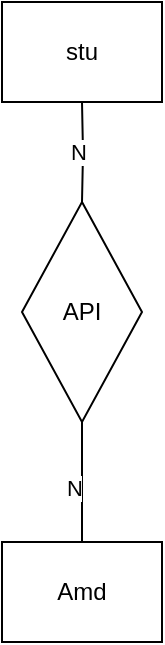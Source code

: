 <mxfile version="24.1.0" type="device">
  <diagram name="第 1 页" id="9G7HJkJrxqMM3yYemrW4">
    <mxGraphModel dx="1050" dy="621" grid="1" gridSize="10" guides="1" tooltips="1" connect="1" arrows="1" fold="1" page="1" pageScale="1" pageWidth="827" pageHeight="1169" math="0" shadow="0">
      <root>
        <mxCell id="0" />
        <mxCell id="1" parent="0" />
        <mxCell id="m4dmWy65Qhz3F49nOi0M-9" style="edgeStyle=orthogonalEdgeStyle;rounded=0;orthogonalLoop=1;jettySize=auto;html=1;exitX=0.5;exitY=1;exitDx=0;exitDy=0;endArrow=none;endFill=0;" edge="1" parent="1" source="m4dmWy65Qhz3F49nOi0M-1" target="m4dmWy65Qhz3F49nOi0M-8">
          <mxGeometry relative="1" as="geometry" />
        </mxCell>
        <mxCell id="m4dmWy65Qhz3F49nOi0M-11" value="N" style="edgeLabel;html=1;align=center;verticalAlign=middle;resizable=0;points=[];" vertex="1" connectable="0" parent="m4dmWy65Qhz3F49nOi0M-9">
          <mxGeometry x="0.1" y="-4" relative="1" as="geometry">
            <mxPoint as="offset" />
          </mxGeometry>
        </mxCell>
        <mxCell id="m4dmWy65Qhz3F49nOi0M-1" value="API" style="rhombus;whiteSpace=wrap;html=1;" vertex="1" parent="1">
          <mxGeometry x="320" y="290" width="60" height="110" as="geometry" />
        </mxCell>
        <mxCell id="m4dmWy65Qhz3F49nOi0M-7" style="edgeStyle=orthogonalEdgeStyle;rounded=0;orthogonalLoop=1;jettySize=auto;html=1;entryX=0.5;entryY=0;entryDx=0;entryDy=0;endArrow=none;endFill=0;" edge="1" parent="1" target="m4dmWy65Qhz3F49nOi0M-1">
          <mxGeometry relative="1" as="geometry">
            <mxPoint x="350" y="240" as="sourcePoint" />
          </mxGeometry>
        </mxCell>
        <mxCell id="m4dmWy65Qhz3F49nOi0M-10" value="N" style="edgeLabel;html=1;align=center;verticalAlign=middle;resizable=0;points=[];" vertex="1" connectable="0" parent="m4dmWy65Qhz3F49nOi0M-7">
          <mxGeometry x="0.03" y="-3" relative="1" as="geometry">
            <mxPoint x="1" y="-1" as="offset" />
          </mxGeometry>
        </mxCell>
        <mxCell id="m4dmWy65Qhz3F49nOi0M-2" value="stu" style="rounded=0;whiteSpace=wrap;html=1;" vertex="1" parent="1">
          <mxGeometry x="310" y="190" width="80" height="50" as="geometry" />
        </mxCell>
        <mxCell id="m4dmWy65Qhz3F49nOi0M-8" value="Amd" style="rounded=0;whiteSpace=wrap;html=1;" vertex="1" parent="1">
          <mxGeometry x="310" y="460" width="80" height="50" as="geometry" />
        </mxCell>
      </root>
    </mxGraphModel>
  </diagram>
</mxfile>
